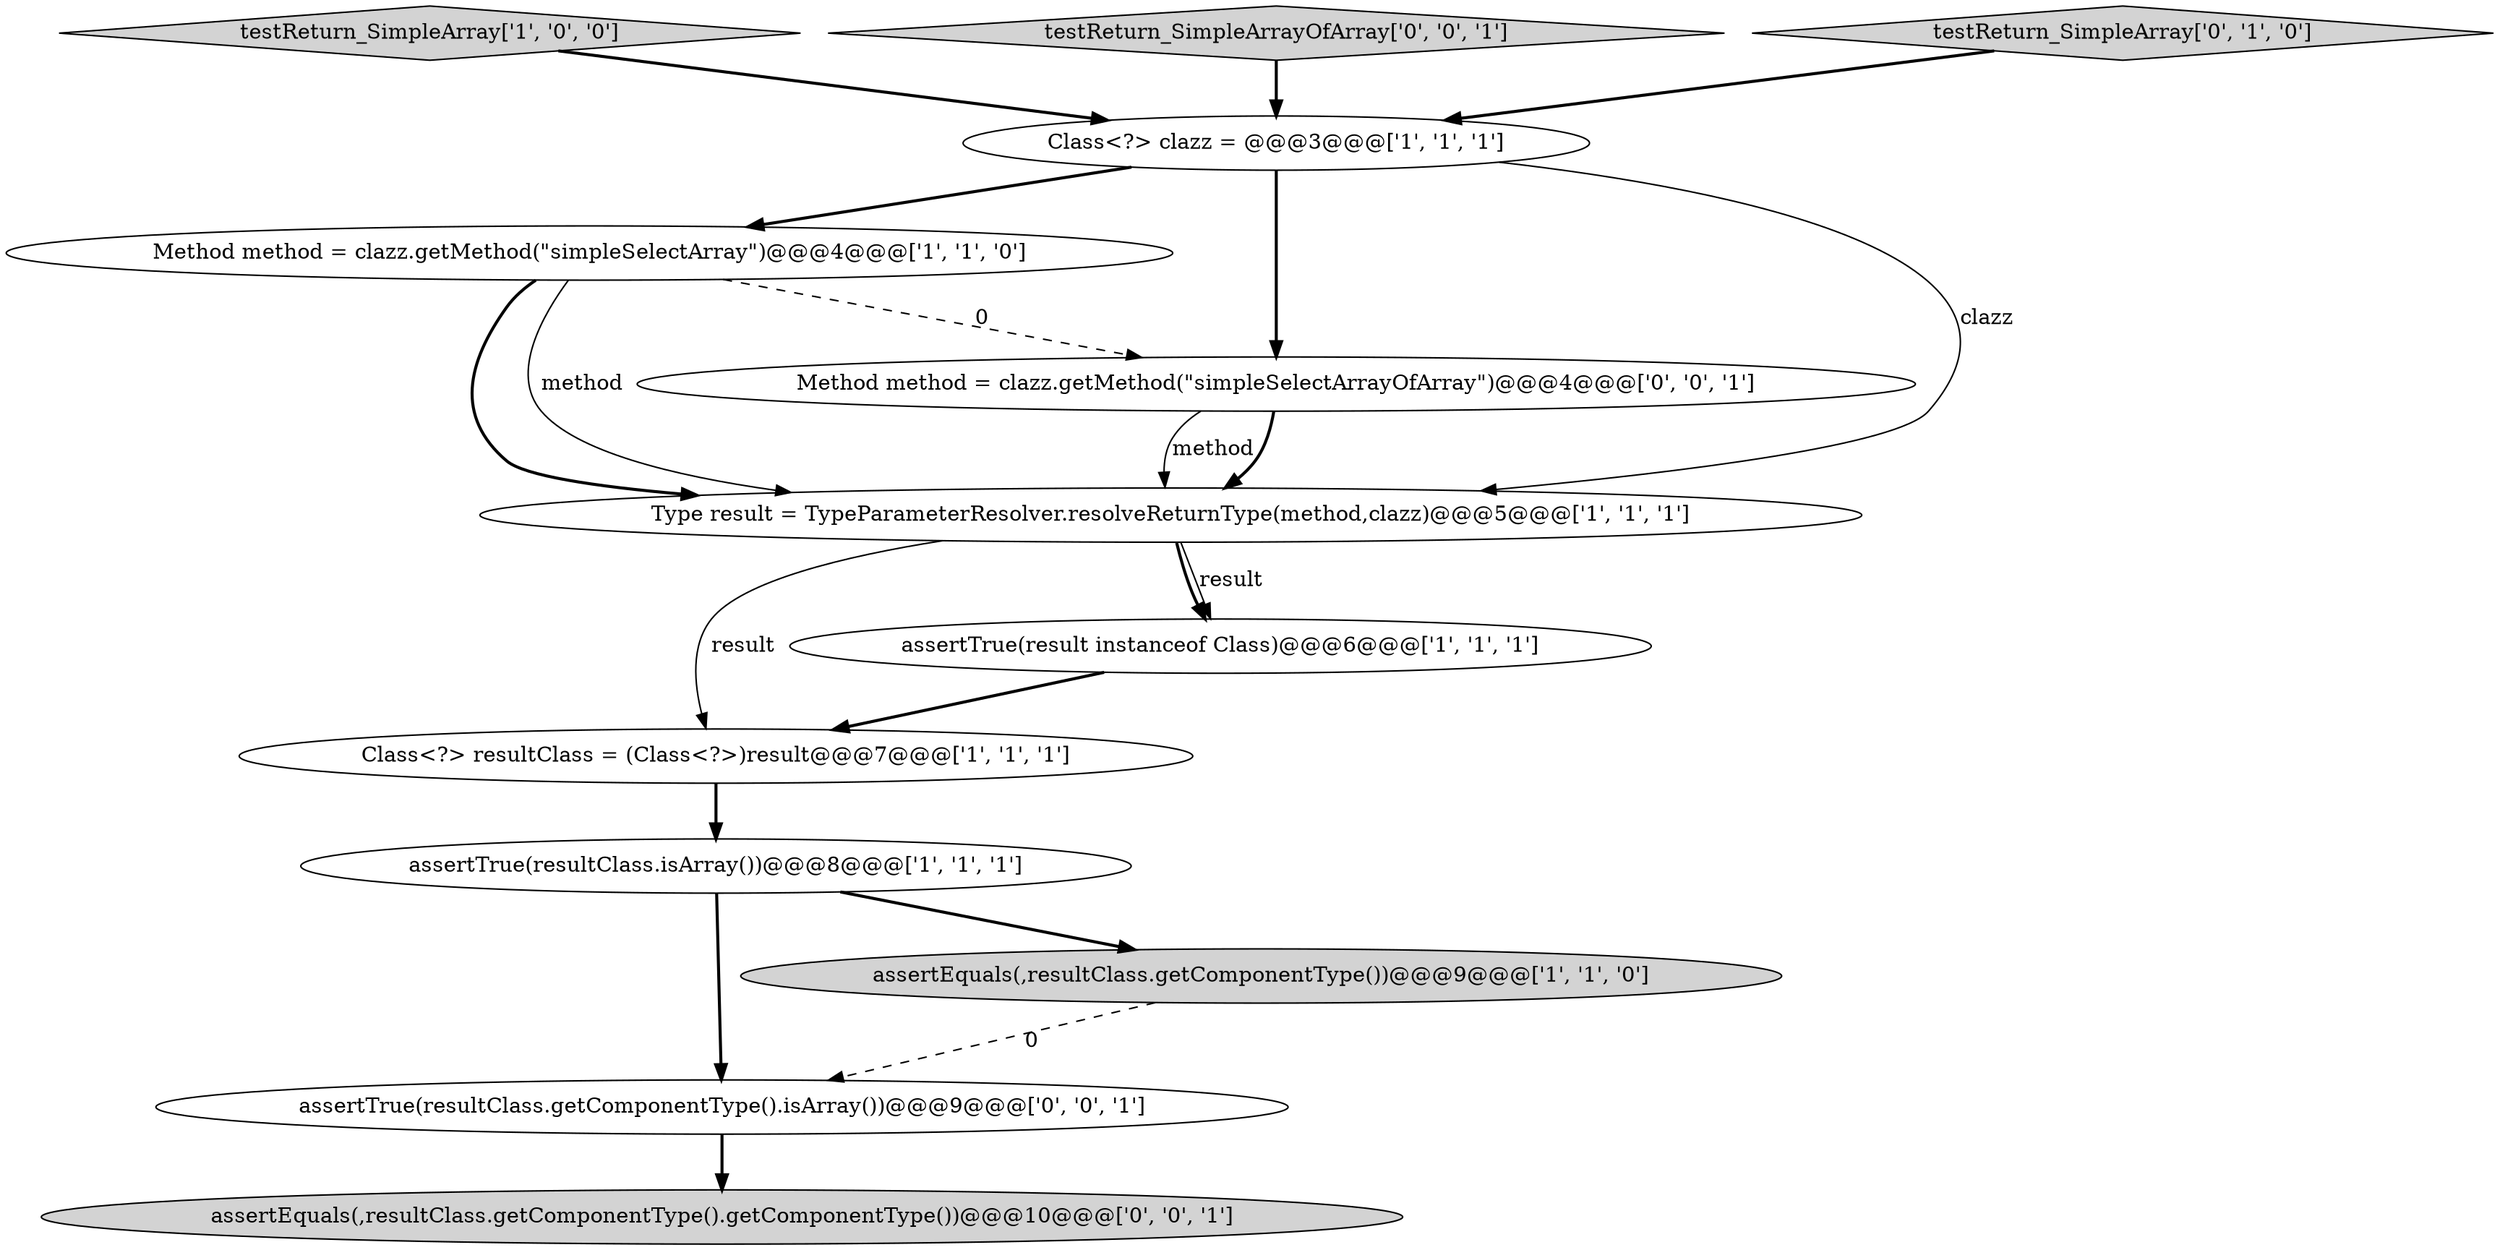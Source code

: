 digraph {
0 [style = filled, label = "testReturn_SimpleArray['1', '0', '0']", fillcolor = lightgray, shape = diamond image = "AAA0AAABBB1BBB"];
4 [style = filled, label = "Class<?> resultClass = (Class<?>)result@@@7@@@['1', '1', '1']", fillcolor = white, shape = ellipse image = "AAA0AAABBB1BBB"];
1 [style = filled, label = "Method method = clazz.getMethod(\"simpleSelectArray\")@@@4@@@['1', '1', '0']", fillcolor = white, shape = ellipse image = "AAA0AAABBB1BBB"];
10 [style = filled, label = "Method method = clazz.getMethod(\"simpleSelectArrayOfArray\")@@@4@@@['0', '0', '1']", fillcolor = white, shape = ellipse image = "AAA0AAABBB3BBB"];
9 [style = filled, label = "assertTrue(resultClass.getComponentType().isArray())@@@9@@@['0', '0', '1']", fillcolor = white, shape = ellipse image = "AAA0AAABBB3BBB"];
11 [style = filled, label = "assertEquals(,resultClass.getComponentType().getComponentType())@@@10@@@['0', '0', '1']", fillcolor = lightgray, shape = ellipse image = "AAA0AAABBB3BBB"];
5 [style = filled, label = "Class<?> clazz = @@@3@@@['1', '1', '1']", fillcolor = white, shape = ellipse image = "AAA0AAABBB1BBB"];
12 [style = filled, label = "testReturn_SimpleArrayOfArray['0', '0', '1']", fillcolor = lightgray, shape = diamond image = "AAA0AAABBB3BBB"];
8 [style = filled, label = "testReturn_SimpleArray['0', '1', '0']", fillcolor = lightgray, shape = diamond image = "AAA0AAABBB2BBB"];
6 [style = filled, label = "Type result = TypeParameterResolver.resolveReturnType(method,clazz)@@@5@@@['1', '1', '1']", fillcolor = white, shape = ellipse image = "AAA0AAABBB1BBB"];
2 [style = filled, label = "assertTrue(resultClass.isArray())@@@8@@@['1', '1', '1']", fillcolor = white, shape = ellipse image = "AAA0AAABBB1BBB"];
7 [style = filled, label = "assertTrue(result instanceof Class)@@@6@@@['1', '1', '1']", fillcolor = white, shape = ellipse image = "AAA0AAABBB1BBB"];
3 [style = filled, label = "assertEquals(,resultClass.getComponentType())@@@9@@@['1', '1', '0']", fillcolor = lightgray, shape = ellipse image = "AAA0AAABBB1BBB"];
6->4 [style = solid, label="result"];
5->10 [style = bold, label=""];
5->1 [style = bold, label=""];
1->6 [style = bold, label=""];
1->10 [style = dashed, label="0"];
4->2 [style = bold, label=""];
7->4 [style = bold, label=""];
2->9 [style = bold, label=""];
6->7 [style = bold, label=""];
8->5 [style = bold, label=""];
9->11 [style = bold, label=""];
12->5 [style = bold, label=""];
5->6 [style = solid, label="clazz"];
1->6 [style = solid, label="method"];
10->6 [style = solid, label="method"];
10->6 [style = bold, label=""];
6->7 [style = solid, label="result"];
3->9 [style = dashed, label="0"];
2->3 [style = bold, label=""];
0->5 [style = bold, label=""];
}
